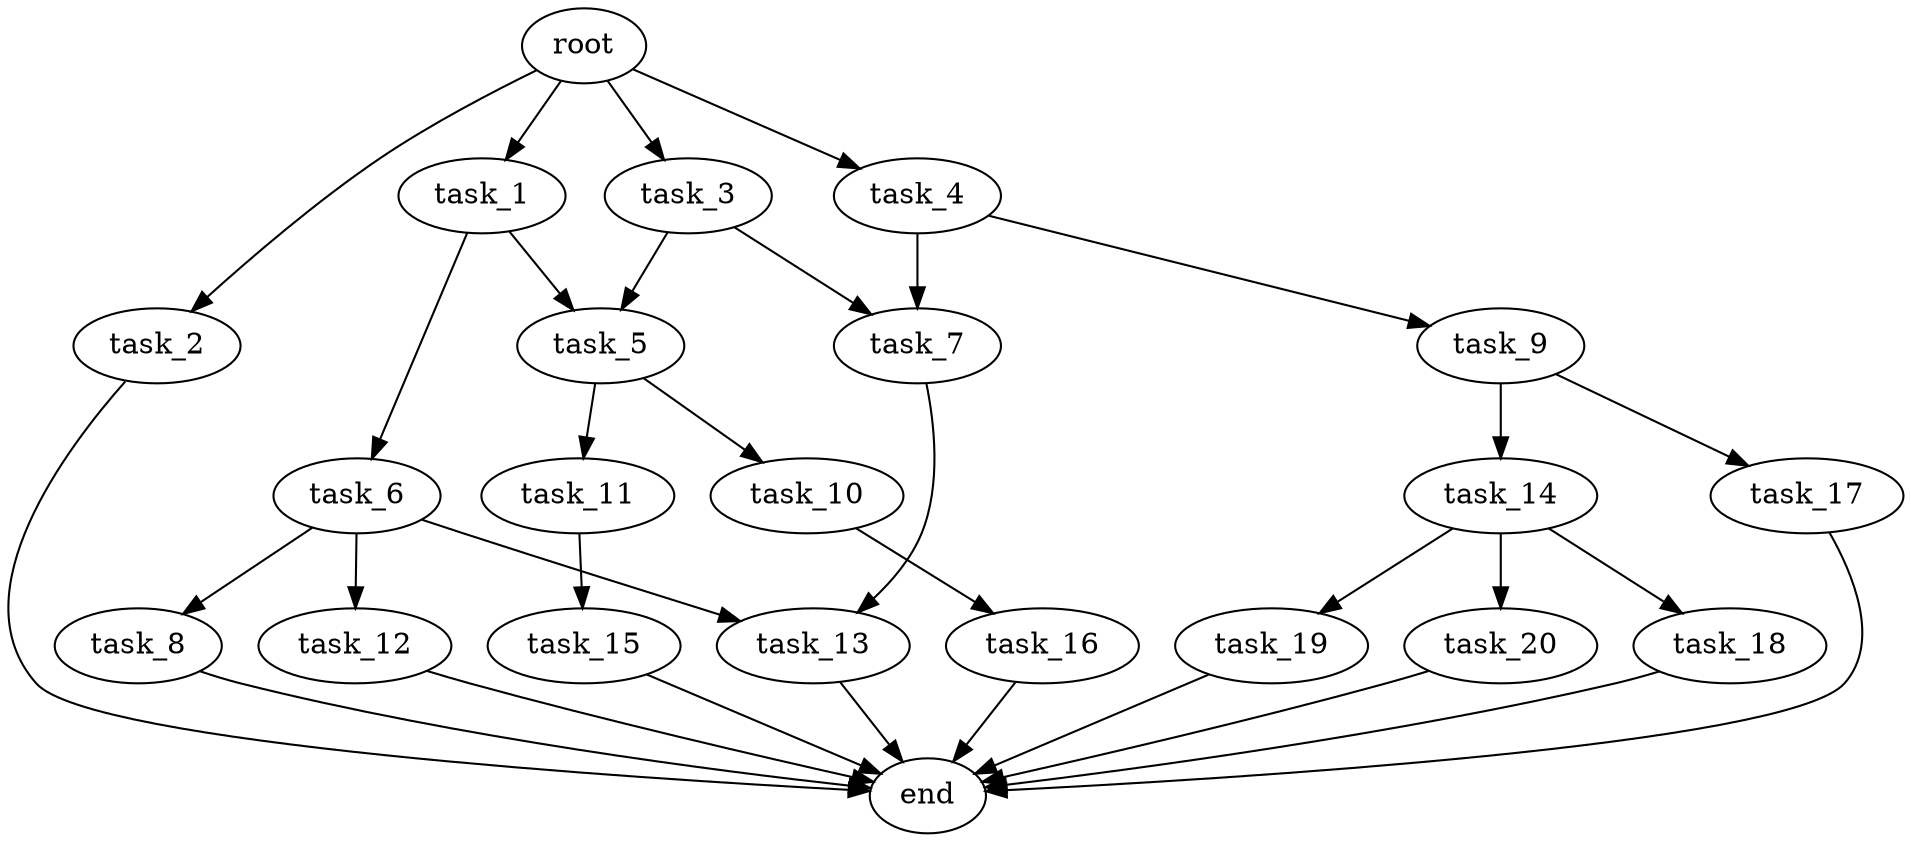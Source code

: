 digraph G {
  root [size="0.000000e+00"];
  task_1 [size="9.416128e+10"];
  task_2 [size="1.542788e+10"];
  task_3 [size="6.587670e+10"];
  task_4 [size="7.206607e+10"];
  task_5 [size="6.051784e+10"];
  task_6 [size="8.425458e+10"];
  task_7 [size="5.636617e+10"];
  task_8 [size="8.252537e+10"];
  task_9 [size="2.847065e+09"];
  task_10 [size="4.555726e+09"];
  task_11 [size="6.414896e+10"];
  task_12 [size="5.768136e+10"];
  task_13 [size="6.511649e+10"];
  task_14 [size="7.669823e+10"];
  task_15 [size="4.166451e+10"];
  task_16 [size="6.390273e+10"];
  task_17 [size="4.980883e+10"];
  task_18 [size="6.272013e+10"];
  task_19 [size="2.897427e+10"];
  task_20 [size="9.566545e+10"];
  end [size="0.000000e+00"];

  root -> task_1 [size="1.000000e-12"];
  root -> task_2 [size="1.000000e-12"];
  root -> task_3 [size="1.000000e-12"];
  root -> task_4 [size="1.000000e-12"];
  task_1 -> task_5 [size="3.025892e+08"];
  task_1 -> task_6 [size="8.425458e+08"];
  task_2 -> end [size="1.000000e-12"];
  task_3 -> task_5 [size="3.025892e+08"];
  task_3 -> task_7 [size="2.818308e+08"];
  task_4 -> task_7 [size="2.818308e+08"];
  task_4 -> task_9 [size="2.847065e+07"];
  task_5 -> task_10 [size="4.555726e+07"];
  task_5 -> task_11 [size="6.414896e+08"];
  task_6 -> task_8 [size="8.252537e+08"];
  task_6 -> task_12 [size="5.768136e+08"];
  task_6 -> task_13 [size="3.255824e+08"];
  task_7 -> task_13 [size="3.255824e+08"];
  task_8 -> end [size="1.000000e-12"];
  task_9 -> task_14 [size="7.669823e+08"];
  task_9 -> task_17 [size="4.980883e+08"];
  task_10 -> task_16 [size="6.390273e+08"];
  task_11 -> task_15 [size="4.166451e+08"];
  task_12 -> end [size="1.000000e-12"];
  task_13 -> end [size="1.000000e-12"];
  task_14 -> task_18 [size="6.272013e+08"];
  task_14 -> task_19 [size="2.897427e+08"];
  task_14 -> task_20 [size="9.566545e+08"];
  task_15 -> end [size="1.000000e-12"];
  task_16 -> end [size="1.000000e-12"];
  task_17 -> end [size="1.000000e-12"];
  task_18 -> end [size="1.000000e-12"];
  task_19 -> end [size="1.000000e-12"];
  task_20 -> end [size="1.000000e-12"];
}
